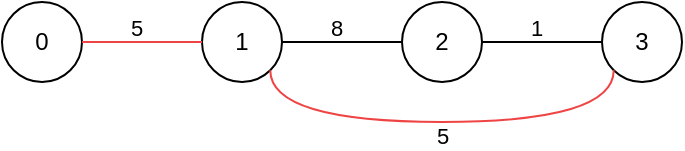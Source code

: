 <mxfile version="25.0.2">
  <diagram name="Page-1" id="Zeq9OJ4D-TZvyMyTPQQJ">
    <mxGraphModel dx="593" dy="485" grid="1" gridSize="10" guides="1" tooltips="1" connect="1" arrows="1" fold="1" page="1" pageScale="1" pageWidth="850" pageHeight="1100" math="0" shadow="0">
      <root>
        <mxCell id="0" />
        <mxCell id="1" parent="0" />
        <mxCell id="2kq_LYE5alqCt2e50xcR-39" value="0" style="ellipse;whiteSpace=wrap;html=1;aspect=fixed;fillColor=none;" vertex="1" parent="1">
          <mxGeometry x="120" y="80" width="40" height="40" as="geometry" />
        </mxCell>
        <mxCell id="2kq_LYE5alqCt2e50xcR-40" value="1" style="ellipse;whiteSpace=wrap;html=1;aspect=fixed;fillColor=none;" vertex="1" parent="1">
          <mxGeometry x="220" y="80" width="40" height="40" as="geometry" />
        </mxCell>
        <mxCell id="2kq_LYE5alqCt2e50xcR-41" value="2" style="ellipse;whiteSpace=wrap;html=1;aspect=fixed;fillColor=none;" vertex="1" parent="1">
          <mxGeometry x="320" y="80" width="40" height="40" as="geometry" />
        </mxCell>
        <mxCell id="2kq_LYE5alqCt2e50xcR-42" value="3" style="ellipse;whiteSpace=wrap;html=1;aspect=fixed;fillColor=none;" vertex="1" parent="1">
          <mxGeometry x="420" y="80" width="40" height="40" as="geometry" />
        </mxCell>
        <mxCell id="2kq_LYE5alqCt2e50xcR-43" value="" style="endArrow=none;html=1;rounded=0;exitX=1;exitY=0.5;exitDx=0;exitDy=0;entryX=0;entryY=0.5;entryDx=0;entryDy=0;strokeColor=#ef4444;" edge="1" parent="1" source="2kq_LYE5alqCt2e50xcR-39" target="2kq_LYE5alqCt2e50xcR-40">
          <mxGeometry width="50" height="50" relative="1" as="geometry">
            <mxPoint x="240" y="100" as="sourcePoint" />
            <mxPoint x="290" y="50" as="targetPoint" />
          </mxGeometry>
        </mxCell>
        <mxCell id="2kq_LYE5alqCt2e50xcR-44" value="5&lt;div&gt;&lt;br&gt;&lt;/div&gt;" style="edgeLabel;html=1;align=center;verticalAlign=middle;resizable=0;points=[];labelBackgroundColor=none;" vertex="1" connectable="0" parent="2kq_LYE5alqCt2e50xcR-43">
          <mxGeometry x="0.271" relative="1" as="geometry">
            <mxPoint x="-11" as="offset" />
          </mxGeometry>
        </mxCell>
        <mxCell id="2kq_LYE5alqCt2e50xcR-45" value="" style="endArrow=none;html=1;rounded=0;entryX=0;entryY=0.5;entryDx=0;entryDy=0;" edge="1" parent="1" target="2kq_LYE5alqCt2e50xcR-41">
          <mxGeometry width="50" height="50" relative="1" as="geometry">
            <mxPoint x="260" y="100" as="sourcePoint" />
            <mxPoint x="320" y="60" as="targetPoint" />
          </mxGeometry>
        </mxCell>
        <mxCell id="2kq_LYE5alqCt2e50xcR-46" value="&lt;div&gt;8&lt;/div&gt;&lt;div&gt;&lt;br&gt;&lt;/div&gt;" style="edgeLabel;html=1;align=center;verticalAlign=middle;resizable=0;points=[];labelBackgroundColor=none;" vertex="1" connectable="0" parent="2kq_LYE5alqCt2e50xcR-45">
          <mxGeometry x="0.271" relative="1" as="geometry">
            <mxPoint x="-11" as="offset" />
          </mxGeometry>
        </mxCell>
        <mxCell id="2kq_LYE5alqCt2e50xcR-47" value="" style="endArrow=none;html=1;rounded=0;exitX=1;exitY=0.5;exitDx=0;exitDy=0;entryX=0;entryY=0.5;entryDx=0;entryDy=0;" edge="1" parent="1" source="2kq_LYE5alqCt2e50xcR-41" target="2kq_LYE5alqCt2e50xcR-42">
          <mxGeometry width="50" height="50" relative="1" as="geometry">
            <mxPoint x="140" y="120" as="sourcePoint" />
            <mxPoint x="220" y="120" as="targetPoint" />
          </mxGeometry>
        </mxCell>
        <mxCell id="2kq_LYE5alqCt2e50xcR-48" value="&lt;div&gt;1&lt;/div&gt;&lt;div&gt;&lt;br&gt;&lt;/div&gt;" style="edgeLabel;html=1;align=center;verticalAlign=middle;resizable=0;points=[];labelBackgroundColor=none;" vertex="1" connectable="0" parent="2kq_LYE5alqCt2e50xcR-47">
          <mxGeometry x="0.271" relative="1" as="geometry">
            <mxPoint x="-11" as="offset" />
          </mxGeometry>
        </mxCell>
        <mxCell id="2kq_LYE5alqCt2e50xcR-49" value="" style="endArrow=none;html=1;rounded=0;exitX=1;exitY=1;exitDx=0;exitDy=0;entryX=0;entryY=1;entryDx=0;entryDy=0;edgeStyle=orthogonalEdgeStyle;curved=1;strokeColor=#ef4444;" edge="1" parent="1" source="2kq_LYE5alqCt2e50xcR-40" target="2kq_LYE5alqCt2e50xcR-42">
          <mxGeometry width="50" height="50" relative="1" as="geometry">
            <mxPoint x="150" y="130" as="sourcePoint" />
            <mxPoint x="230" y="130" as="targetPoint" />
            <Array as="points">
              <mxPoint x="254" y="140" />
              <mxPoint x="426" y="140" />
            </Array>
          </mxGeometry>
        </mxCell>
        <mxCell id="2kq_LYE5alqCt2e50xcR-50" value="&lt;div&gt;&lt;br&gt;&lt;/div&gt;&lt;div&gt;5&lt;/div&gt;" style="edgeLabel;html=1;align=center;verticalAlign=middle;resizable=0;points=[];labelBackgroundColor=none;" vertex="1" connectable="0" parent="2kq_LYE5alqCt2e50xcR-49">
          <mxGeometry x="0.271" relative="1" as="geometry">
            <mxPoint x="-30" as="offset" />
          </mxGeometry>
        </mxCell>
      </root>
    </mxGraphModel>
  </diagram>
</mxfile>
